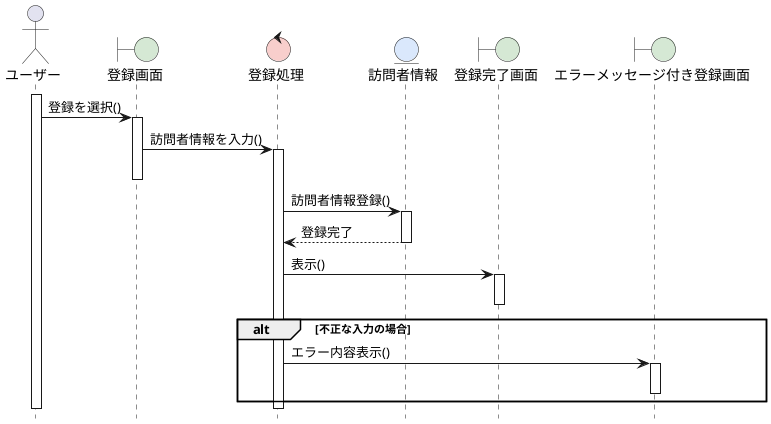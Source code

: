 @startuml 訪問者システム-登録シーケンス図
hide footbox
skinparam boundaryBackgroundColor #D5E8D4
skinparam controlBackgroundColor  #F8CECC
skinparam entityBackgroundColor   #DAE8FC

actor ユーザー as A
boundary 登録画面 as B1
control 登録処理 as C
entity 訪問者情報 as E
boundary 登録完了画面 as B2
boundary エラーメッセージ付き登録画面 as B3

activate A
A -> B1: 登録を選択()
activate B1

B1 -> C: 訪問者情報を入力()
activate C
deactivate B1
C -> E: 訪問者情報登録()
activate E
E --> C: 登録完了
deactivate E

C -> B2: 表示()
activate B2
deactivate B2
alt 不正な入力の場合
    C -> B3: エラー内容表示()
    activate B3
    deactivate B3
end
deactivate C
deactivate A

@enduml